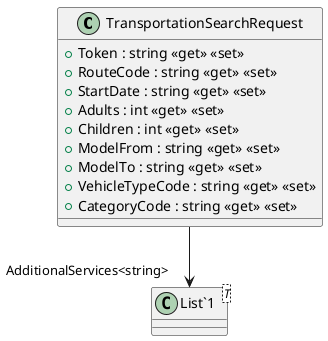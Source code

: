 @startuml
class TransportationSearchRequest {
    + Token : string <<get>> <<set>>
    + RouteCode : string <<get>> <<set>>
    + StartDate : string <<get>> <<set>>
    + Adults : int <<get>> <<set>>
    + Children : int <<get>> <<set>>
    + ModelFrom : string <<get>> <<set>>
    + ModelTo : string <<get>> <<set>>
    + VehicleTypeCode : string <<get>> <<set>>
    + CategoryCode : string <<get>> <<set>>
}
class "List`1"<T> {
}
TransportationSearchRequest --> "AdditionalServices<string>" "List`1"
@enduml
